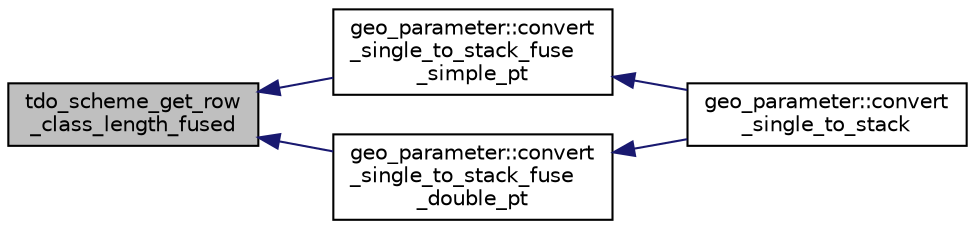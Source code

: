 digraph "tdo_scheme_get_row_class_length_fused"
{
  edge [fontname="Helvetica",fontsize="10",labelfontname="Helvetica",labelfontsize="10"];
  node [fontname="Helvetica",fontsize="10",shape=record];
  rankdir="LR";
  Node21913 [label="tdo_scheme_get_row\l_class_length_fused",height=0.2,width=0.4,color="black", fillcolor="grey75", style="filled", fontcolor="black"];
  Node21913 -> Node21914 [dir="back",color="midnightblue",fontsize="10",style="solid",fontname="Helvetica"];
  Node21914 [label="geo_parameter::convert\l_single_to_stack_fuse\l_simple_pt",height=0.2,width=0.4,color="black", fillcolor="white", style="filled",URL="$d9/d51/classgeo__parameter.html#a55bfef2de6f778f98dc6556db7ca09f0"];
  Node21914 -> Node21915 [dir="back",color="midnightblue",fontsize="10",style="solid",fontname="Helvetica"];
  Node21915 [label="geo_parameter::convert\l_single_to_stack",height=0.2,width=0.4,color="black", fillcolor="white", style="filled",URL="$d9/d51/classgeo__parameter.html#a38a7db47929dd2be6c51bf84ce6910d1"];
  Node21913 -> Node21916 [dir="back",color="midnightblue",fontsize="10",style="solid",fontname="Helvetica"];
  Node21916 [label="geo_parameter::convert\l_single_to_stack_fuse\l_double_pt",height=0.2,width=0.4,color="black", fillcolor="white", style="filled",URL="$d9/d51/classgeo__parameter.html#a5932c348cab6747ce94d2eeb7a1c40b0"];
  Node21916 -> Node21915 [dir="back",color="midnightblue",fontsize="10",style="solid",fontname="Helvetica"];
}
